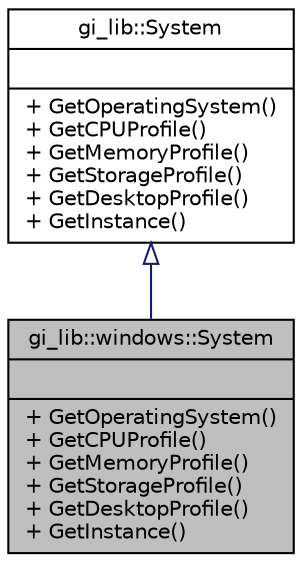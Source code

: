 digraph "gi_lib::windows::System"
{
  edge [fontname="Helvetica",fontsize="10",labelfontname="Helvetica",labelfontsize="10"];
  node [fontname="Helvetica",fontsize="10",shape=record];
  Node1 [label="{gi_lib::windows::System\n||+ GetOperatingSystem()\l+ GetCPUProfile()\l+ GetMemoryProfile()\l+ GetStorageProfile()\l+ GetDesktopProfile()\l+ GetInstance()\l}",height=0.2,width=0.4,color="black", fillcolor="grey75", style="filled", fontcolor="black"];
  Node2 -> Node1 [dir="back",color="midnightblue",fontsize="10",style="solid",arrowtail="onormal",fontname="Helvetica"];
  Node2 [label="{gi_lib::System\n||+ GetOperatingSystem()\l+ GetCPUProfile()\l+ GetMemoryProfile()\l+ GetStorageProfile()\l+ GetDesktopProfile()\l+ GetInstance()\l}",height=0.2,width=0.4,color="black", fillcolor="white", style="filled",URL="$classgi__lib_1_1_system.html",tooltip="Exposes methods to query system&#39;s capabilities. "];
}
